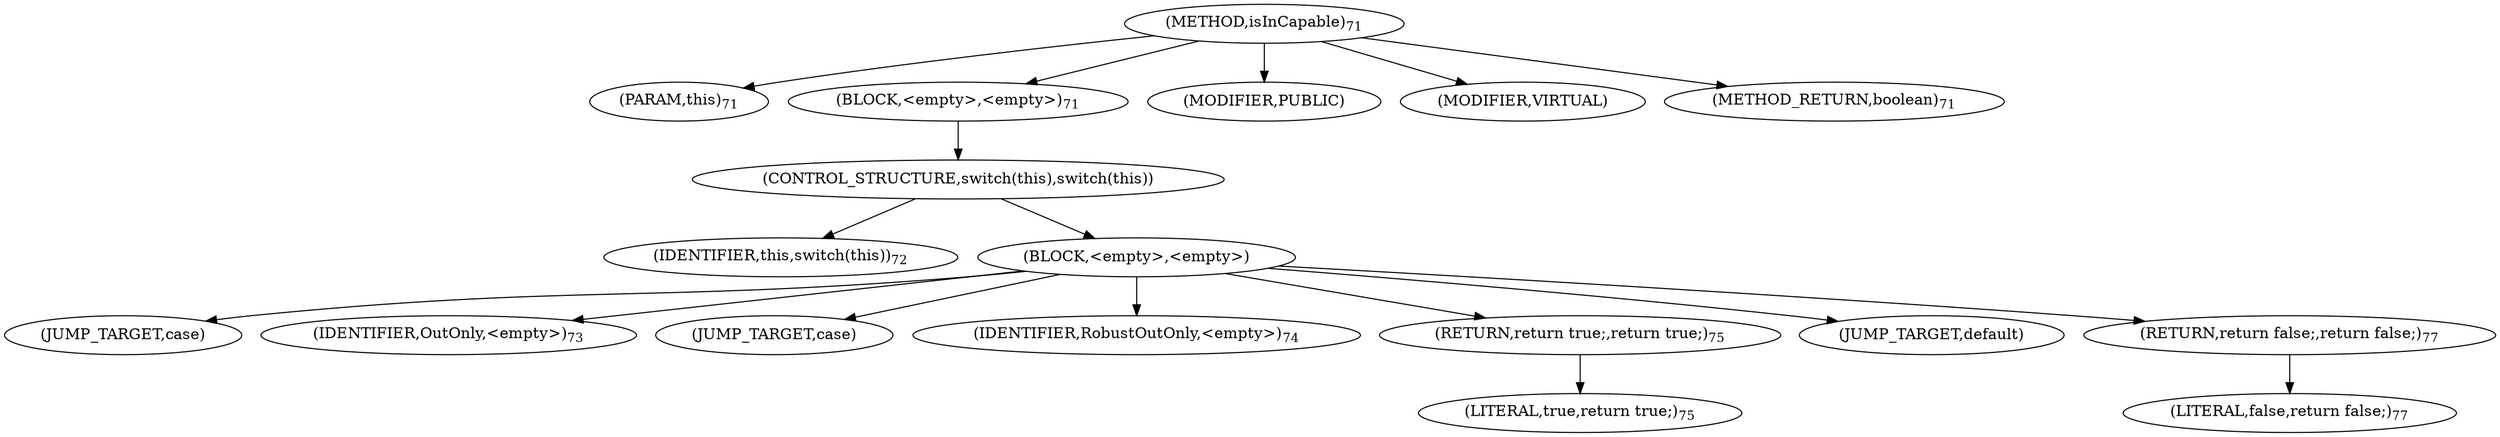 digraph "isInCapable" {  
"93" [label = <(METHOD,isInCapable)<SUB>71</SUB>> ]
"9" [label = <(PARAM,this)<SUB>71</SUB>> ]
"94" [label = <(BLOCK,&lt;empty&gt;,&lt;empty&gt;)<SUB>71</SUB>> ]
"95" [label = <(CONTROL_STRUCTURE,switch(this),switch(this))> ]
"8" [label = <(IDENTIFIER,this,switch(this))<SUB>72</SUB>> ]
"96" [label = <(BLOCK,&lt;empty&gt;,&lt;empty&gt;)> ]
"97" [label = <(JUMP_TARGET,case)> ]
"98" [label = <(IDENTIFIER,OutOnly,&lt;empty&gt;)<SUB>73</SUB>> ]
"99" [label = <(JUMP_TARGET,case)> ]
"100" [label = <(IDENTIFIER,RobustOutOnly,&lt;empty&gt;)<SUB>74</SUB>> ]
"101" [label = <(RETURN,return true;,return true;)<SUB>75</SUB>> ]
"102" [label = <(LITERAL,true,return true;)<SUB>75</SUB>> ]
"103" [label = <(JUMP_TARGET,default)> ]
"104" [label = <(RETURN,return false;,return false;)<SUB>77</SUB>> ]
"105" [label = <(LITERAL,false,return false;)<SUB>77</SUB>> ]
"106" [label = <(MODIFIER,PUBLIC)> ]
"107" [label = <(MODIFIER,VIRTUAL)> ]
"108" [label = <(METHOD_RETURN,boolean)<SUB>71</SUB>> ]
  "93" -> "9" 
  "93" -> "94" 
  "93" -> "106" 
  "93" -> "107" 
  "93" -> "108" 
  "94" -> "95" 
  "95" -> "8" 
  "95" -> "96" 
  "96" -> "97" 
  "96" -> "98" 
  "96" -> "99" 
  "96" -> "100" 
  "96" -> "101" 
  "96" -> "103" 
  "96" -> "104" 
  "101" -> "102" 
  "104" -> "105" 
}
